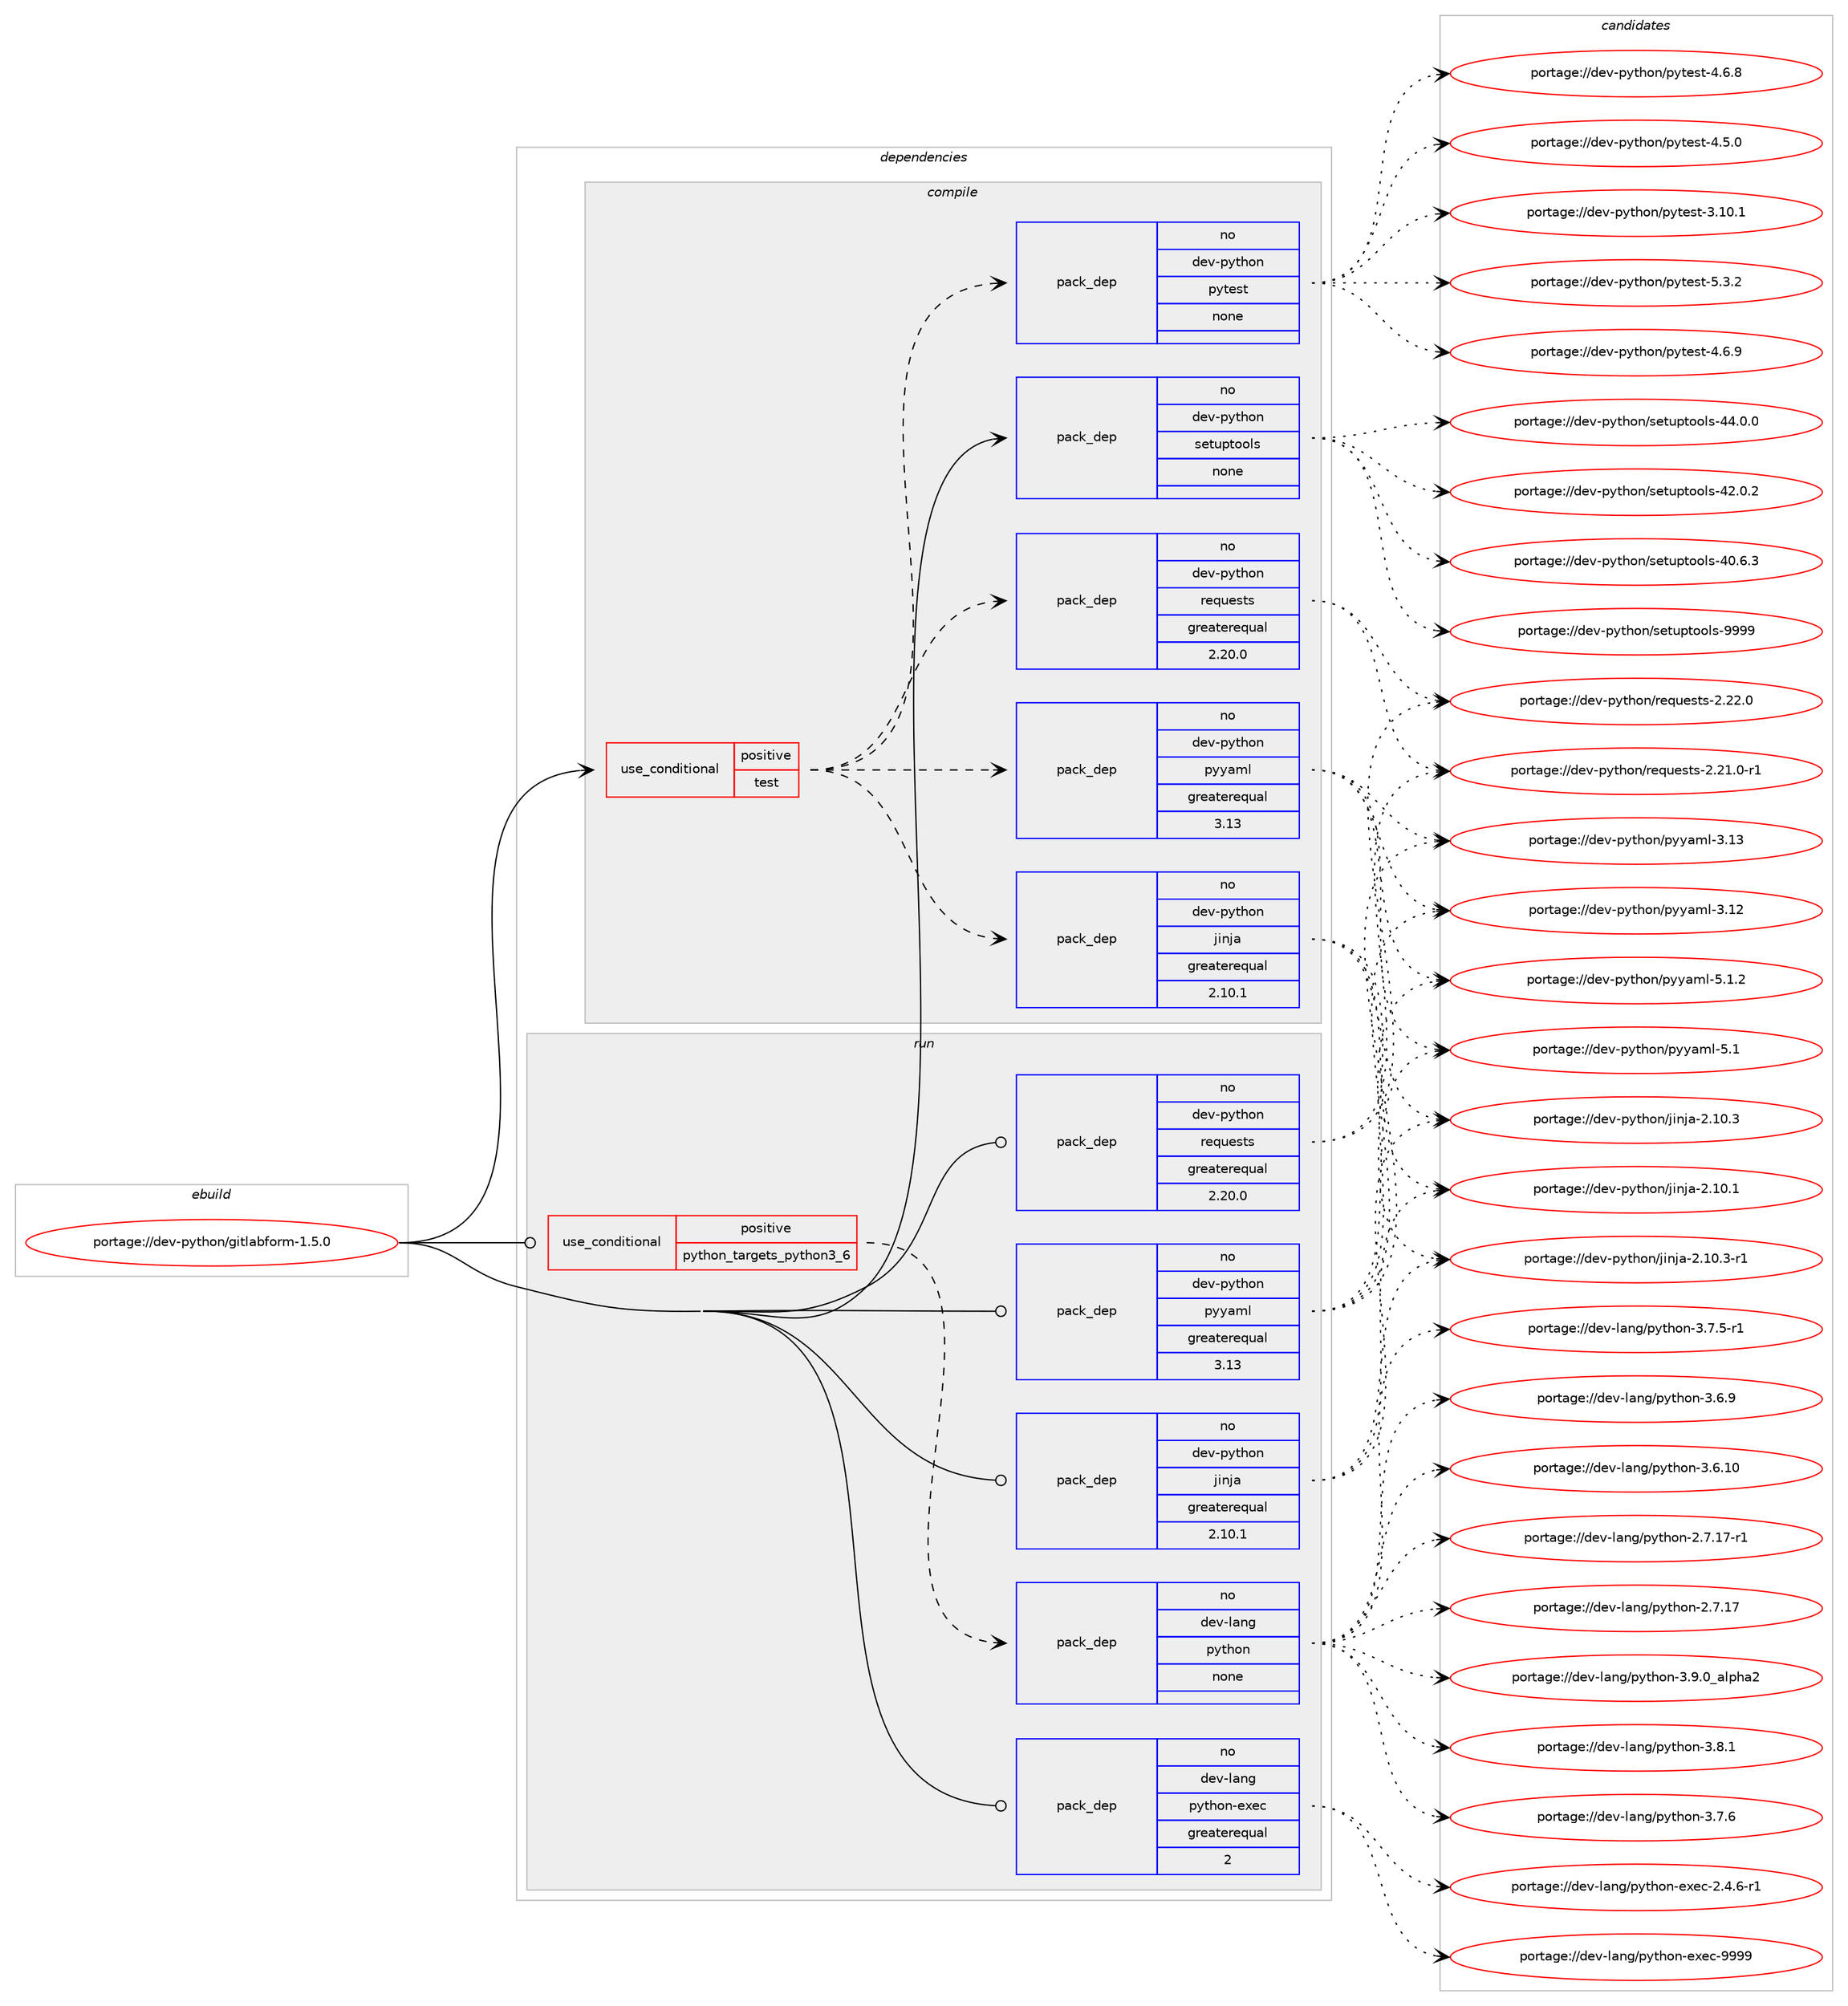 digraph prolog {

# *************
# Graph options
# *************

newrank=true;
concentrate=true;
compound=true;
graph [rankdir=LR,fontname=Helvetica,fontsize=10,ranksep=1.5];#, ranksep=2.5, nodesep=0.2];
edge  [arrowhead=vee];
node  [fontname=Helvetica,fontsize=10];

# **********
# The ebuild
# **********

subgraph cluster_leftcol {
color=gray;
label=<<i>ebuild</i>>;
id [label="portage://dev-python/gitlabform-1.5.0", color=red, width=4, href="../dev-python/gitlabform-1.5.0.svg"];
}

# ****************
# The dependencies
# ****************

subgraph cluster_midcol {
color=gray;
label=<<i>dependencies</i>>;
subgraph cluster_compile {
fillcolor="#eeeeee";
style=filled;
label=<<i>compile</i>>;
subgraph cond115340 {
dependency458978 [label=<<TABLE BORDER="0" CELLBORDER="1" CELLSPACING="0" CELLPADDING="4"><TR><TD ROWSPAN="3" CELLPADDING="10">use_conditional</TD></TR><TR><TD>positive</TD></TR><TR><TD>test</TD></TR></TABLE>>, shape=none, color=red];
subgraph pack338648 {
dependency458979 [label=<<TABLE BORDER="0" CELLBORDER="1" CELLSPACING="0" CELLPADDING="4" WIDTH="220"><TR><TD ROWSPAN="6" CELLPADDING="30">pack_dep</TD></TR><TR><TD WIDTH="110">no</TD></TR><TR><TD>dev-python</TD></TR><TR><TD>pyyaml</TD></TR><TR><TD>greaterequal</TD></TR><TR><TD>3.13</TD></TR></TABLE>>, shape=none, color=blue];
}
dependency458978:e -> dependency458979:w [weight=20,style="dashed",arrowhead="vee"];
subgraph pack338649 {
dependency458980 [label=<<TABLE BORDER="0" CELLBORDER="1" CELLSPACING="0" CELLPADDING="4" WIDTH="220"><TR><TD ROWSPAN="6" CELLPADDING="30">pack_dep</TD></TR><TR><TD WIDTH="110">no</TD></TR><TR><TD>dev-python</TD></TR><TR><TD>requests</TD></TR><TR><TD>greaterequal</TD></TR><TR><TD>2.20.0</TD></TR></TABLE>>, shape=none, color=blue];
}
dependency458978:e -> dependency458980:w [weight=20,style="dashed",arrowhead="vee"];
subgraph pack338650 {
dependency458981 [label=<<TABLE BORDER="0" CELLBORDER="1" CELLSPACING="0" CELLPADDING="4" WIDTH="220"><TR><TD ROWSPAN="6" CELLPADDING="30">pack_dep</TD></TR><TR><TD WIDTH="110">no</TD></TR><TR><TD>dev-python</TD></TR><TR><TD>jinja</TD></TR><TR><TD>greaterequal</TD></TR><TR><TD>2.10.1</TD></TR></TABLE>>, shape=none, color=blue];
}
dependency458978:e -> dependency458981:w [weight=20,style="dashed",arrowhead="vee"];
subgraph pack338651 {
dependency458982 [label=<<TABLE BORDER="0" CELLBORDER="1" CELLSPACING="0" CELLPADDING="4" WIDTH="220"><TR><TD ROWSPAN="6" CELLPADDING="30">pack_dep</TD></TR><TR><TD WIDTH="110">no</TD></TR><TR><TD>dev-python</TD></TR><TR><TD>pytest</TD></TR><TR><TD>none</TD></TR><TR><TD></TD></TR></TABLE>>, shape=none, color=blue];
}
dependency458978:e -> dependency458982:w [weight=20,style="dashed",arrowhead="vee"];
}
id:e -> dependency458978:w [weight=20,style="solid",arrowhead="vee"];
subgraph pack338652 {
dependency458983 [label=<<TABLE BORDER="0" CELLBORDER="1" CELLSPACING="0" CELLPADDING="4" WIDTH="220"><TR><TD ROWSPAN="6" CELLPADDING="30">pack_dep</TD></TR><TR><TD WIDTH="110">no</TD></TR><TR><TD>dev-python</TD></TR><TR><TD>setuptools</TD></TR><TR><TD>none</TD></TR><TR><TD></TD></TR></TABLE>>, shape=none, color=blue];
}
id:e -> dependency458983:w [weight=20,style="solid",arrowhead="vee"];
}
subgraph cluster_compileandrun {
fillcolor="#eeeeee";
style=filled;
label=<<i>compile and run</i>>;
}
subgraph cluster_run {
fillcolor="#eeeeee";
style=filled;
label=<<i>run</i>>;
subgraph cond115341 {
dependency458984 [label=<<TABLE BORDER="0" CELLBORDER="1" CELLSPACING="0" CELLPADDING="4"><TR><TD ROWSPAN="3" CELLPADDING="10">use_conditional</TD></TR><TR><TD>positive</TD></TR><TR><TD>python_targets_python3_6</TD></TR></TABLE>>, shape=none, color=red];
subgraph pack338653 {
dependency458985 [label=<<TABLE BORDER="0" CELLBORDER="1" CELLSPACING="0" CELLPADDING="4" WIDTH="220"><TR><TD ROWSPAN="6" CELLPADDING="30">pack_dep</TD></TR><TR><TD WIDTH="110">no</TD></TR><TR><TD>dev-lang</TD></TR><TR><TD>python</TD></TR><TR><TD>none</TD></TR><TR><TD></TD></TR></TABLE>>, shape=none, color=blue];
}
dependency458984:e -> dependency458985:w [weight=20,style="dashed",arrowhead="vee"];
}
id:e -> dependency458984:w [weight=20,style="solid",arrowhead="odot"];
subgraph pack338654 {
dependency458986 [label=<<TABLE BORDER="0" CELLBORDER="1" CELLSPACING="0" CELLPADDING="4" WIDTH="220"><TR><TD ROWSPAN="6" CELLPADDING="30">pack_dep</TD></TR><TR><TD WIDTH="110">no</TD></TR><TR><TD>dev-lang</TD></TR><TR><TD>python-exec</TD></TR><TR><TD>greaterequal</TD></TR><TR><TD>2</TD></TR></TABLE>>, shape=none, color=blue];
}
id:e -> dependency458986:w [weight=20,style="solid",arrowhead="odot"];
subgraph pack338655 {
dependency458987 [label=<<TABLE BORDER="0" CELLBORDER="1" CELLSPACING="0" CELLPADDING="4" WIDTH="220"><TR><TD ROWSPAN="6" CELLPADDING="30">pack_dep</TD></TR><TR><TD WIDTH="110">no</TD></TR><TR><TD>dev-python</TD></TR><TR><TD>jinja</TD></TR><TR><TD>greaterequal</TD></TR><TR><TD>2.10.1</TD></TR></TABLE>>, shape=none, color=blue];
}
id:e -> dependency458987:w [weight=20,style="solid",arrowhead="odot"];
subgraph pack338656 {
dependency458988 [label=<<TABLE BORDER="0" CELLBORDER="1" CELLSPACING="0" CELLPADDING="4" WIDTH="220"><TR><TD ROWSPAN="6" CELLPADDING="30">pack_dep</TD></TR><TR><TD WIDTH="110">no</TD></TR><TR><TD>dev-python</TD></TR><TR><TD>pyyaml</TD></TR><TR><TD>greaterequal</TD></TR><TR><TD>3.13</TD></TR></TABLE>>, shape=none, color=blue];
}
id:e -> dependency458988:w [weight=20,style="solid",arrowhead="odot"];
subgraph pack338657 {
dependency458989 [label=<<TABLE BORDER="0" CELLBORDER="1" CELLSPACING="0" CELLPADDING="4" WIDTH="220"><TR><TD ROWSPAN="6" CELLPADDING="30">pack_dep</TD></TR><TR><TD WIDTH="110">no</TD></TR><TR><TD>dev-python</TD></TR><TR><TD>requests</TD></TR><TR><TD>greaterequal</TD></TR><TR><TD>2.20.0</TD></TR></TABLE>>, shape=none, color=blue];
}
id:e -> dependency458989:w [weight=20,style="solid",arrowhead="odot"];
}
}

# **************
# The candidates
# **************

subgraph cluster_choices {
rank=same;
color=gray;
label=<<i>candidates</i>>;

subgraph choice338648 {
color=black;
nodesep=1;
choice100101118451121211161041111104711212112197109108455346494650 [label="portage://dev-python/pyyaml-5.1.2", color=red, width=4,href="../dev-python/pyyaml-5.1.2.svg"];
choice10010111845112121116104111110471121211219710910845534649 [label="portage://dev-python/pyyaml-5.1", color=red, width=4,href="../dev-python/pyyaml-5.1.svg"];
choice1001011184511212111610411111047112121121971091084551464951 [label="portage://dev-python/pyyaml-3.13", color=red, width=4,href="../dev-python/pyyaml-3.13.svg"];
choice1001011184511212111610411111047112121121971091084551464950 [label="portage://dev-python/pyyaml-3.12", color=red, width=4,href="../dev-python/pyyaml-3.12.svg"];
dependency458979:e -> choice100101118451121211161041111104711212112197109108455346494650:w [style=dotted,weight="100"];
dependency458979:e -> choice10010111845112121116104111110471121211219710910845534649:w [style=dotted,weight="100"];
dependency458979:e -> choice1001011184511212111610411111047112121121971091084551464951:w [style=dotted,weight="100"];
dependency458979:e -> choice1001011184511212111610411111047112121121971091084551464950:w [style=dotted,weight="100"];
}
subgraph choice338649 {
color=black;
nodesep=1;
choice100101118451121211161041111104711410111311710111511611545504650504648 [label="portage://dev-python/requests-2.22.0", color=red, width=4,href="../dev-python/requests-2.22.0.svg"];
choice1001011184511212111610411111047114101113117101115116115455046504946484511449 [label="portage://dev-python/requests-2.21.0-r1", color=red, width=4,href="../dev-python/requests-2.21.0-r1.svg"];
dependency458980:e -> choice100101118451121211161041111104711410111311710111511611545504650504648:w [style=dotted,weight="100"];
dependency458980:e -> choice1001011184511212111610411111047114101113117101115116115455046504946484511449:w [style=dotted,weight="100"];
}
subgraph choice338650 {
color=black;
nodesep=1;
choice100101118451121211161041111104710610511010697455046494846514511449 [label="portage://dev-python/jinja-2.10.3-r1", color=red, width=4,href="../dev-python/jinja-2.10.3-r1.svg"];
choice10010111845112121116104111110471061051101069745504649484651 [label="portage://dev-python/jinja-2.10.3", color=red, width=4,href="../dev-python/jinja-2.10.3.svg"];
choice10010111845112121116104111110471061051101069745504649484649 [label="portage://dev-python/jinja-2.10.1", color=red, width=4,href="../dev-python/jinja-2.10.1.svg"];
dependency458981:e -> choice100101118451121211161041111104710610511010697455046494846514511449:w [style=dotted,weight="100"];
dependency458981:e -> choice10010111845112121116104111110471061051101069745504649484651:w [style=dotted,weight="100"];
dependency458981:e -> choice10010111845112121116104111110471061051101069745504649484649:w [style=dotted,weight="100"];
}
subgraph choice338651 {
color=black;
nodesep=1;
choice1001011184511212111610411111047112121116101115116455346514650 [label="portage://dev-python/pytest-5.3.2", color=red, width=4,href="../dev-python/pytest-5.3.2.svg"];
choice1001011184511212111610411111047112121116101115116455246544657 [label="portage://dev-python/pytest-4.6.9", color=red, width=4,href="../dev-python/pytest-4.6.9.svg"];
choice1001011184511212111610411111047112121116101115116455246544656 [label="portage://dev-python/pytest-4.6.8", color=red, width=4,href="../dev-python/pytest-4.6.8.svg"];
choice1001011184511212111610411111047112121116101115116455246534648 [label="portage://dev-python/pytest-4.5.0", color=red, width=4,href="../dev-python/pytest-4.5.0.svg"];
choice100101118451121211161041111104711212111610111511645514649484649 [label="portage://dev-python/pytest-3.10.1", color=red, width=4,href="../dev-python/pytest-3.10.1.svg"];
dependency458982:e -> choice1001011184511212111610411111047112121116101115116455346514650:w [style=dotted,weight="100"];
dependency458982:e -> choice1001011184511212111610411111047112121116101115116455246544657:w [style=dotted,weight="100"];
dependency458982:e -> choice1001011184511212111610411111047112121116101115116455246544656:w [style=dotted,weight="100"];
dependency458982:e -> choice1001011184511212111610411111047112121116101115116455246534648:w [style=dotted,weight="100"];
dependency458982:e -> choice100101118451121211161041111104711212111610111511645514649484649:w [style=dotted,weight="100"];
}
subgraph choice338652 {
color=black;
nodesep=1;
choice10010111845112121116104111110471151011161171121161111111081154557575757 [label="portage://dev-python/setuptools-9999", color=red, width=4,href="../dev-python/setuptools-9999.svg"];
choice100101118451121211161041111104711510111611711211611111110811545525246484648 [label="portage://dev-python/setuptools-44.0.0", color=red, width=4,href="../dev-python/setuptools-44.0.0.svg"];
choice100101118451121211161041111104711510111611711211611111110811545525046484650 [label="portage://dev-python/setuptools-42.0.2", color=red, width=4,href="../dev-python/setuptools-42.0.2.svg"];
choice100101118451121211161041111104711510111611711211611111110811545524846544651 [label="portage://dev-python/setuptools-40.6.3", color=red, width=4,href="../dev-python/setuptools-40.6.3.svg"];
dependency458983:e -> choice10010111845112121116104111110471151011161171121161111111081154557575757:w [style=dotted,weight="100"];
dependency458983:e -> choice100101118451121211161041111104711510111611711211611111110811545525246484648:w [style=dotted,weight="100"];
dependency458983:e -> choice100101118451121211161041111104711510111611711211611111110811545525046484650:w [style=dotted,weight="100"];
dependency458983:e -> choice100101118451121211161041111104711510111611711211611111110811545524846544651:w [style=dotted,weight="100"];
}
subgraph choice338653 {
color=black;
nodesep=1;
choice10010111845108971101034711212111610411111045514657464895971081121049750 [label="portage://dev-lang/python-3.9.0_alpha2", color=red, width=4,href="../dev-lang/python-3.9.0_alpha2.svg"];
choice100101118451089711010347112121116104111110455146564649 [label="portage://dev-lang/python-3.8.1", color=red, width=4,href="../dev-lang/python-3.8.1.svg"];
choice100101118451089711010347112121116104111110455146554654 [label="portage://dev-lang/python-3.7.6", color=red, width=4,href="../dev-lang/python-3.7.6.svg"];
choice1001011184510897110103471121211161041111104551465546534511449 [label="portage://dev-lang/python-3.7.5-r1", color=red, width=4,href="../dev-lang/python-3.7.5-r1.svg"];
choice100101118451089711010347112121116104111110455146544657 [label="portage://dev-lang/python-3.6.9", color=red, width=4,href="../dev-lang/python-3.6.9.svg"];
choice10010111845108971101034711212111610411111045514654464948 [label="portage://dev-lang/python-3.6.10", color=red, width=4,href="../dev-lang/python-3.6.10.svg"];
choice100101118451089711010347112121116104111110455046554649554511449 [label="portage://dev-lang/python-2.7.17-r1", color=red, width=4,href="../dev-lang/python-2.7.17-r1.svg"];
choice10010111845108971101034711212111610411111045504655464955 [label="portage://dev-lang/python-2.7.17", color=red, width=4,href="../dev-lang/python-2.7.17.svg"];
dependency458985:e -> choice10010111845108971101034711212111610411111045514657464895971081121049750:w [style=dotted,weight="100"];
dependency458985:e -> choice100101118451089711010347112121116104111110455146564649:w [style=dotted,weight="100"];
dependency458985:e -> choice100101118451089711010347112121116104111110455146554654:w [style=dotted,weight="100"];
dependency458985:e -> choice1001011184510897110103471121211161041111104551465546534511449:w [style=dotted,weight="100"];
dependency458985:e -> choice100101118451089711010347112121116104111110455146544657:w [style=dotted,weight="100"];
dependency458985:e -> choice10010111845108971101034711212111610411111045514654464948:w [style=dotted,weight="100"];
dependency458985:e -> choice100101118451089711010347112121116104111110455046554649554511449:w [style=dotted,weight="100"];
dependency458985:e -> choice10010111845108971101034711212111610411111045504655464955:w [style=dotted,weight="100"];
}
subgraph choice338654 {
color=black;
nodesep=1;
choice10010111845108971101034711212111610411111045101120101994557575757 [label="portage://dev-lang/python-exec-9999", color=red, width=4,href="../dev-lang/python-exec-9999.svg"];
choice10010111845108971101034711212111610411111045101120101994550465246544511449 [label="portage://dev-lang/python-exec-2.4.6-r1", color=red, width=4,href="../dev-lang/python-exec-2.4.6-r1.svg"];
dependency458986:e -> choice10010111845108971101034711212111610411111045101120101994557575757:w [style=dotted,weight="100"];
dependency458986:e -> choice10010111845108971101034711212111610411111045101120101994550465246544511449:w [style=dotted,weight="100"];
}
subgraph choice338655 {
color=black;
nodesep=1;
choice100101118451121211161041111104710610511010697455046494846514511449 [label="portage://dev-python/jinja-2.10.3-r1", color=red, width=4,href="../dev-python/jinja-2.10.3-r1.svg"];
choice10010111845112121116104111110471061051101069745504649484651 [label="portage://dev-python/jinja-2.10.3", color=red, width=4,href="../dev-python/jinja-2.10.3.svg"];
choice10010111845112121116104111110471061051101069745504649484649 [label="portage://dev-python/jinja-2.10.1", color=red, width=4,href="../dev-python/jinja-2.10.1.svg"];
dependency458987:e -> choice100101118451121211161041111104710610511010697455046494846514511449:w [style=dotted,weight="100"];
dependency458987:e -> choice10010111845112121116104111110471061051101069745504649484651:w [style=dotted,weight="100"];
dependency458987:e -> choice10010111845112121116104111110471061051101069745504649484649:w [style=dotted,weight="100"];
}
subgraph choice338656 {
color=black;
nodesep=1;
choice100101118451121211161041111104711212112197109108455346494650 [label="portage://dev-python/pyyaml-5.1.2", color=red, width=4,href="../dev-python/pyyaml-5.1.2.svg"];
choice10010111845112121116104111110471121211219710910845534649 [label="portage://dev-python/pyyaml-5.1", color=red, width=4,href="../dev-python/pyyaml-5.1.svg"];
choice1001011184511212111610411111047112121121971091084551464951 [label="portage://dev-python/pyyaml-3.13", color=red, width=4,href="../dev-python/pyyaml-3.13.svg"];
choice1001011184511212111610411111047112121121971091084551464950 [label="portage://dev-python/pyyaml-3.12", color=red, width=4,href="../dev-python/pyyaml-3.12.svg"];
dependency458988:e -> choice100101118451121211161041111104711212112197109108455346494650:w [style=dotted,weight="100"];
dependency458988:e -> choice10010111845112121116104111110471121211219710910845534649:w [style=dotted,weight="100"];
dependency458988:e -> choice1001011184511212111610411111047112121121971091084551464951:w [style=dotted,weight="100"];
dependency458988:e -> choice1001011184511212111610411111047112121121971091084551464950:w [style=dotted,weight="100"];
}
subgraph choice338657 {
color=black;
nodesep=1;
choice100101118451121211161041111104711410111311710111511611545504650504648 [label="portage://dev-python/requests-2.22.0", color=red, width=4,href="../dev-python/requests-2.22.0.svg"];
choice1001011184511212111610411111047114101113117101115116115455046504946484511449 [label="portage://dev-python/requests-2.21.0-r1", color=red, width=4,href="../dev-python/requests-2.21.0-r1.svg"];
dependency458989:e -> choice100101118451121211161041111104711410111311710111511611545504650504648:w [style=dotted,weight="100"];
dependency458989:e -> choice1001011184511212111610411111047114101113117101115116115455046504946484511449:w [style=dotted,weight="100"];
}
}

}
